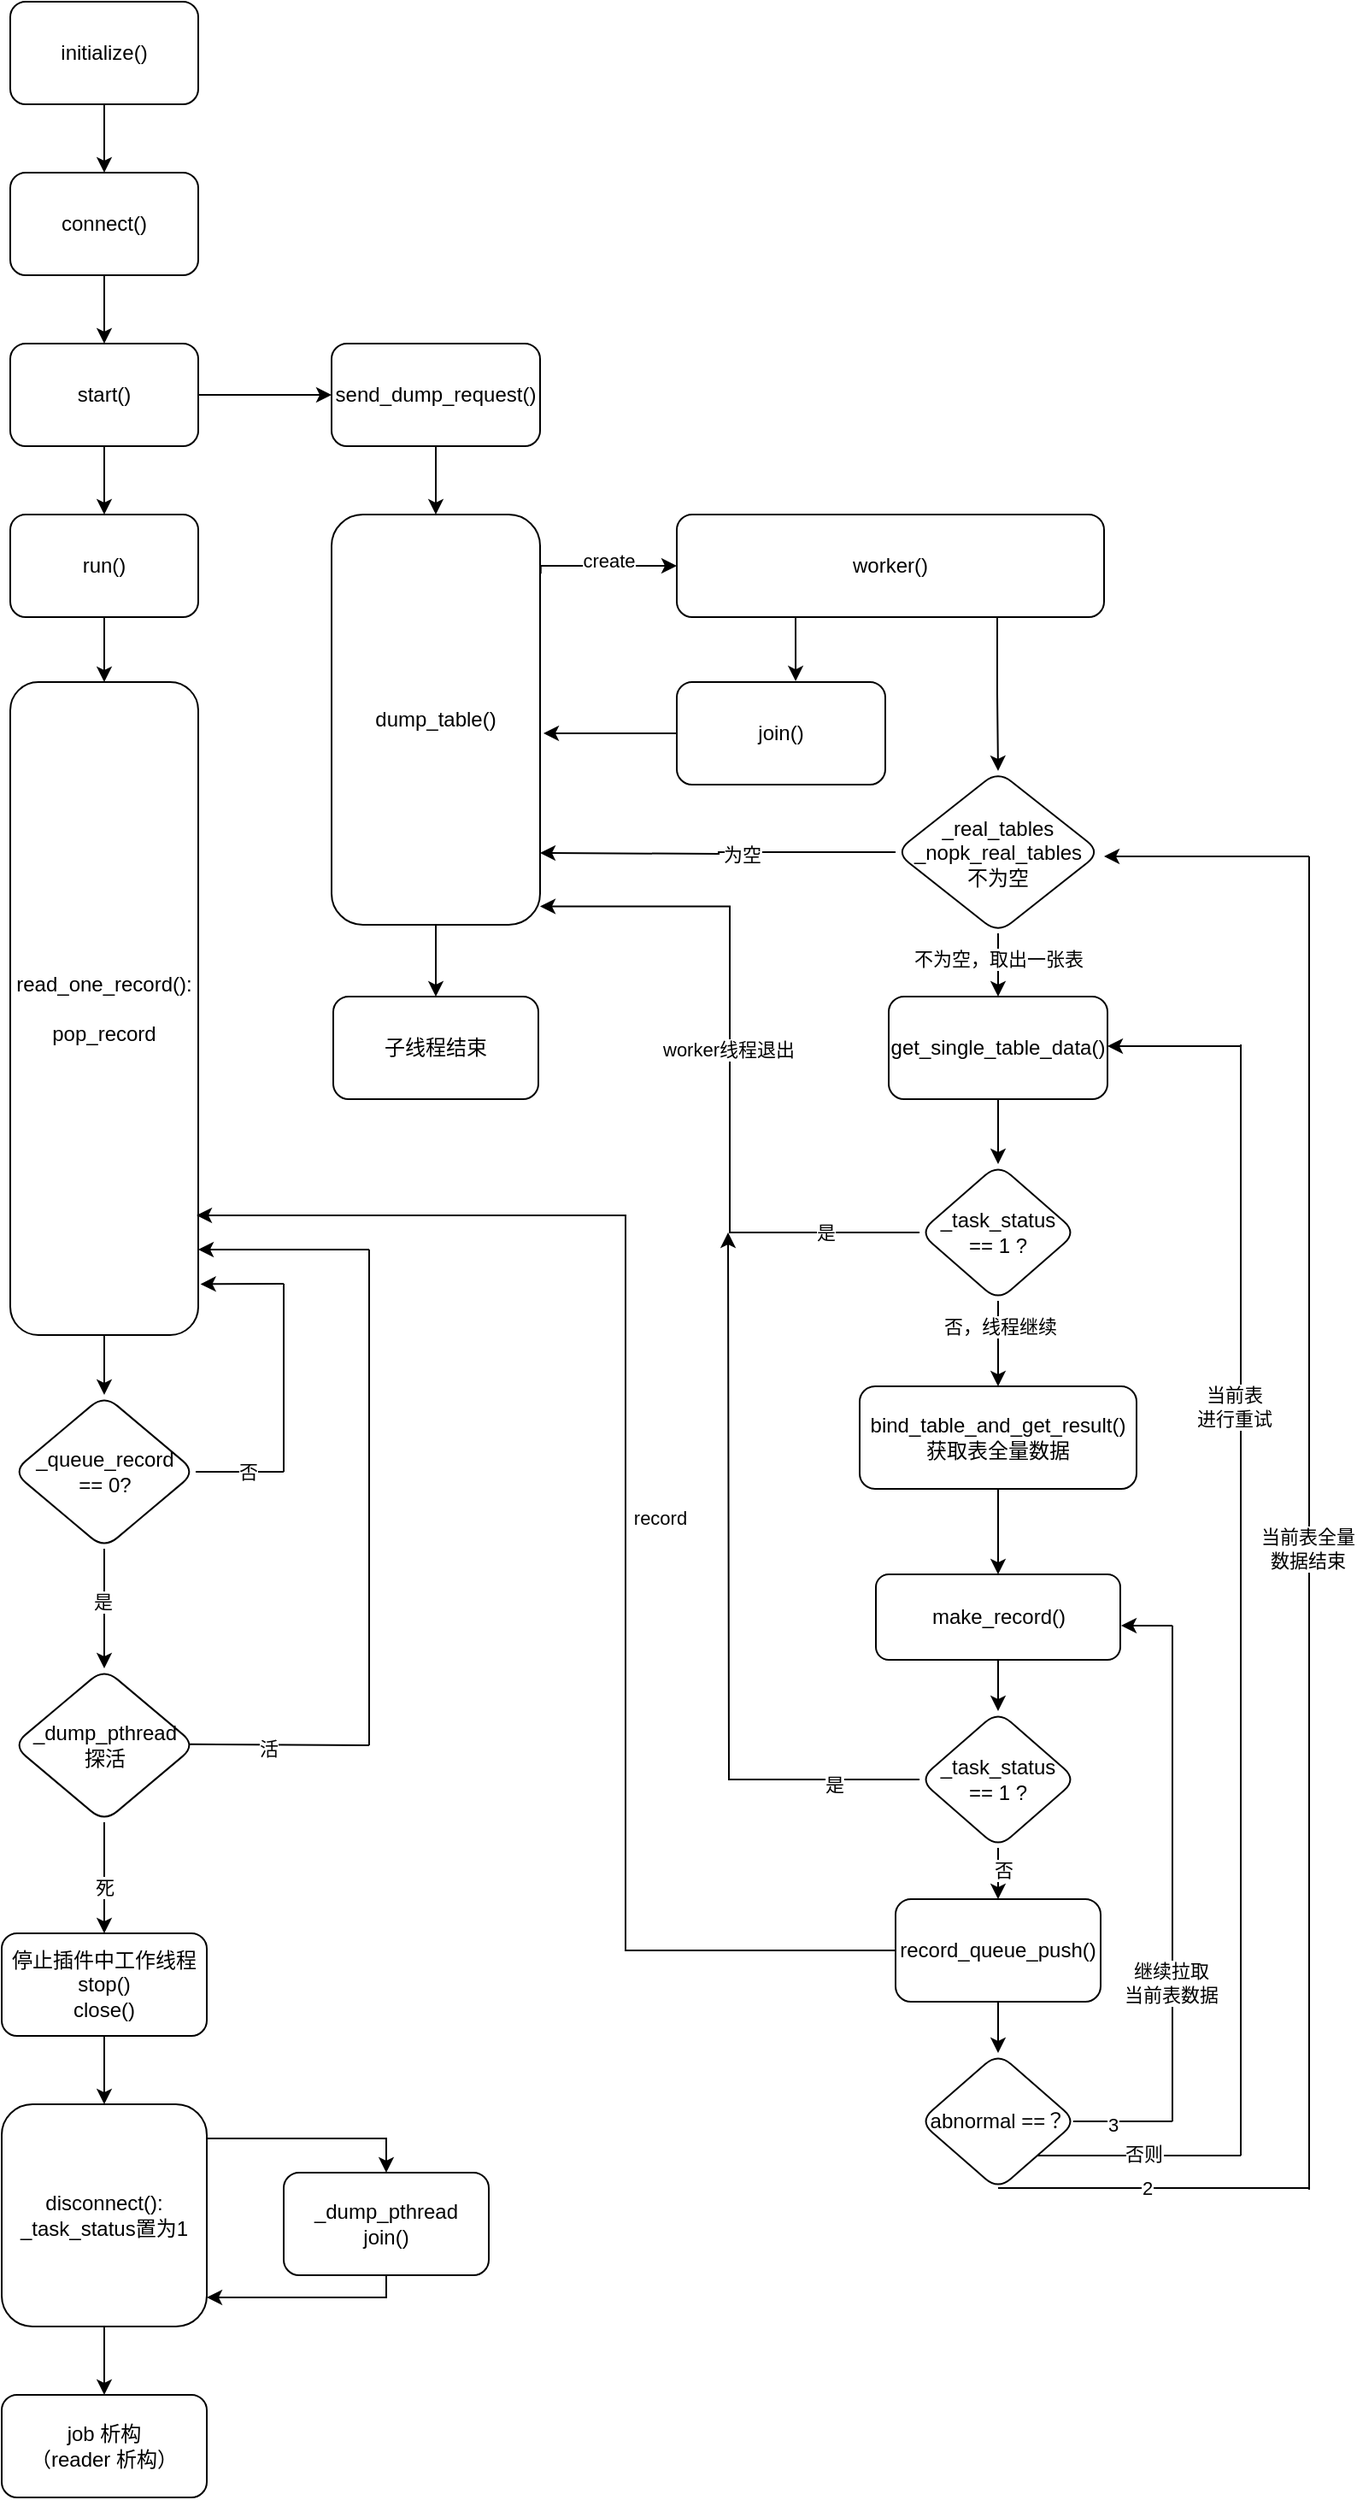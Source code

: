 <mxfile version="13.6.2" type="github">
  <diagram id="-tFmNn8upbpJzHhY9VwJ" name="Page-1">
    <mxGraphModel dx="1261" dy="712" grid="1" gridSize="10" guides="1" tooltips="1" connect="1" arrows="1" fold="1" page="1" pageScale="1" pageWidth="827" pageHeight="1169" math="0" shadow="0">
      <root>
        <mxCell id="0" />
        <mxCell id="1" parent="0" />
        <mxCell id="bfp73OwQ1fV5iFU1kIxK-5" value="" style="edgeStyle=orthogonalEdgeStyle;rounded=0;orthogonalLoop=1;jettySize=auto;html=1;" edge="1" parent="1" source="bfp73OwQ1fV5iFU1kIxK-3" target="bfp73OwQ1fV5iFU1kIxK-4">
          <mxGeometry relative="1" as="geometry" />
        </mxCell>
        <mxCell id="bfp73OwQ1fV5iFU1kIxK-3" value="initialize()" style="rounded=1;whiteSpace=wrap;html=1;" vertex="1" parent="1">
          <mxGeometry x="280" y="110" width="110" height="60" as="geometry" />
        </mxCell>
        <mxCell id="bfp73OwQ1fV5iFU1kIxK-7" value="" style="edgeStyle=orthogonalEdgeStyle;rounded=0;orthogonalLoop=1;jettySize=auto;html=1;" edge="1" parent="1" source="bfp73OwQ1fV5iFU1kIxK-4" target="bfp73OwQ1fV5iFU1kIxK-6">
          <mxGeometry relative="1" as="geometry" />
        </mxCell>
        <mxCell id="bfp73OwQ1fV5iFU1kIxK-4" value="connect()" style="rounded=1;whiteSpace=wrap;html=1;" vertex="1" parent="1">
          <mxGeometry x="280" y="210" width="110" height="60" as="geometry" />
        </mxCell>
        <mxCell id="bfp73OwQ1fV5iFU1kIxK-9" value="" style="edgeStyle=orthogonalEdgeStyle;rounded=0;orthogonalLoop=1;jettySize=auto;html=1;" edge="1" parent="1" source="bfp73OwQ1fV5iFU1kIxK-6" target="bfp73OwQ1fV5iFU1kIxK-8">
          <mxGeometry relative="1" as="geometry" />
        </mxCell>
        <mxCell id="bfp73OwQ1fV5iFU1kIxK-11" value="" style="edgeStyle=orthogonalEdgeStyle;rounded=0;orthogonalLoop=1;jettySize=auto;html=1;" edge="1" parent="1" source="bfp73OwQ1fV5iFU1kIxK-6" target="bfp73OwQ1fV5iFU1kIxK-10">
          <mxGeometry relative="1" as="geometry" />
        </mxCell>
        <mxCell id="bfp73OwQ1fV5iFU1kIxK-6" value="start()" style="rounded=1;whiteSpace=wrap;html=1;" vertex="1" parent="1">
          <mxGeometry x="280" y="310" width="110" height="60" as="geometry" />
        </mxCell>
        <mxCell id="bfp73OwQ1fV5iFU1kIxK-37" value="" style="edgeStyle=orthogonalEdgeStyle;rounded=0;orthogonalLoop=1;jettySize=auto;html=1;" edge="1" parent="1" source="bfp73OwQ1fV5iFU1kIxK-8" target="bfp73OwQ1fV5iFU1kIxK-36">
          <mxGeometry relative="1" as="geometry" />
        </mxCell>
        <mxCell id="bfp73OwQ1fV5iFU1kIxK-8" value="run()" style="rounded=1;whiteSpace=wrap;html=1;" vertex="1" parent="1">
          <mxGeometry x="280" y="410" width="110" height="60" as="geometry" />
        </mxCell>
        <mxCell id="bfp73OwQ1fV5iFU1kIxK-14" value="" style="edgeStyle=orthogonalEdgeStyle;rounded=0;orthogonalLoop=1;jettySize=auto;html=1;" edge="1" parent="1" source="bfp73OwQ1fV5iFU1kIxK-10" target="bfp73OwQ1fV5iFU1kIxK-13">
          <mxGeometry relative="1" as="geometry" />
        </mxCell>
        <mxCell id="bfp73OwQ1fV5iFU1kIxK-10" value="send_dump_request()" style="rounded=1;whiteSpace=wrap;html=1;" vertex="1" parent="1">
          <mxGeometry x="468" y="310" width="122" height="60" as="geometry" />
        </mxCell>
        <mxCell id="bfp73OwQ1fV5iFU1kIxK-22" value="" style="edgeStyle=orthogonalEdgeStyle;rounded=0;orthogonalLoop=1;jettySize=auto;html=1;exitX=1.003;exitY=0.144;exitDx=0;exitDy=0;exitPerimeter=0;" edge="1" parent="1" source="bfp73OwQ1fV5iFU1kIxK-13" target="bfp73OwQ1fV5iFU1kIxK-21">
          <mxGeometry relative="1" as="geometry">
            <Array as="points">
              <mxPoint x="590" y="440" />
            </Array>
          </mxGeometry>
        </mxCell>
        <mxCell id="bfp73OwQ1fV5iFU1kIxK-50" value="create" style="edgeLabel;html=1;align=center;verticalAlign=middle;resizable=0;points=[];" vertex="1" connectable="0" parent="bfp73OwQ1fV5iFU1kIxK-22">
          <mxGeometry x="0.044" y="3" relative="1" as="geometry">
            <mxPoint as="offset" />
          </mxGeometry>
        </mxCell>
        <mxCell id="bfp73OwQ1fV5iFU1kIxK-112" value="" style="edgeStyle=orthogonalEdgeStyle;rounded=0;orthogonalLoop=1;jettySize=auto;html=1;" edge="1" parent="1" source="bfp73OwQ1fV5iFU1kIxK-13" target="bfp73OwQ1fV5iFU1kIxK-111">
          <mxGeometry relative="1" as="geometry" />
        </mxCell>
        <mxCell id="bfp73OwQ1fV5iFU1kIxK-13" value="dump_table()" style="rounded=1;whiteSpace=wrap;html=1;" vertex="1" parent="1">
          <mxGeometry x="468" y="410" width="122" height="240" as="geometry" />
        </mxCell>
        <mxCell id="bfp73OwQ1fV5iFU1kIxK-39" style="edgeStyle=orthogonalEdgeStyle;rounded=0;orthogonalLoop=1;jettySize=auto;html=1;exitX=0.25;exitY=1;exitDx=0;exitDy=0;entryX=0.57;entryY=-0.008;entryDx=0;entryDy=0;entryPerimeter=0;" edge="1" parent="1" source="bfp73OwQ1fV5iFU1kIxK-21" target="bfp73OwQ1fV5iFU1kIxK-30">
          <mxGeometry relative="1" as="geometry" />
        </mxCell>
        <mxCell id="bfp73OwQ1fV5iFU1kIxK-47" style="edgeStyle=orthogonalEdgeStyle;rounded=0;orthogonalLoop=1;jettySize=auto;html=1;exitX=0.75;exitY=1;exitDx=0;exitDy=0;entryX=0.5;entryY=0;entryDx=0;entryDy=0;" edge="1" parent="1" source="bfp73OwQ1fV5iFU1kIxK-21" target="bfp73OwQ1fV5iFU1kIxK-45">
          <mxGeometry relative="1" as="geometry" />
        </mxCell>
        <mxCell id="bfp73OwQ1fV5iFU1kIxK-21" value="worker()" style="rounded=1;whiteSpace=wrap;html=1;" vertex="1" parent="1">
          <mxGeometry x="670" y="410" width="250" height="60" as="geometry" />
        </mxCell>
        <mxCell id="bfp73OwQ1fV5iFU1kIxK-38" style="edgeStyle=orthogonalEdgeStyle;rounded=0;orthogonalLoop=1;jettySize=auto;html=1;exitX=0;exitY=0.5;exitDx=0;exitDy=0;" edge="1" parent="1" source="bfp73OwQ1fV5iFU1kIxK-30">
          <mxGeometry relative="1" as="geometry">
            <mxPoint x="592" y="538" as="targetPoint" />
          </mxGeometry>
        </mxCell>
        <mxCell id="bfp73OwQ1fV5iFU1kIxK-30" value="join()" style="rounded=1;whiteSpace=wrap;html=1;" vertex="1" parent="1">
          <mxGeometry x="670" y="508" width="122" height="60" as="geometry" />
        </mxCell>
        <mxCell id="bfp73OwQ1fV5iFU1kIxK-54" value="" style="edgeStyle=orthogonalEdgeStyle;rounded=0;orthogonalLoop=1;jettySize=auto;html=1;" edge="1" parent="1" source="bfp73OwQ1fV5iFU1kIxK-34" target="bfp73OwQ1fV5iFU1kIxK-53">
          <mxGeometry relative="1" as="geometry" />
        </mxCell>
        <mxCell id="bfp73OwQ1fV5iFU1kIxK-34" value="get_single_table_data()" style="rounded=1;whiteSpace=wrap;html=1;" vertex="1" parent="1">
          <mxGeometry x="794" y="692" width="128" height="60" as="geometry" />
        </mxCell>
        <mxCell id="bfp73OwQ1fV5iFU1kIxK-128" value="" style="edgeStyle=orthogonalEdgeStyle;rounded=0;orthogonalLoop=1;jettySize=auto;html=1;" edge="1" parent="1" source="bfp73OwQ1fV5iFU1kIxK-36" target="bfp73OwQ1fV5iFU1kIxK-121">
          <mxGeometry relative="1" as="geometry" />
        </mxCell>
        <mxCell id="bfp73OwQ1fV5iFU1kIxK-36" value="read_one_record():&lt;br&gt;&lt;br&gt;pop_record" style="rounded=1;whiteSpace=wrap;html=1;" vertex="1" parent="1">
          <mxGeometry x="280" y="508" width="110" height="382" as="geometry" />
        </mxCell>
        <mxCell id="bfp73OwQ1fV5iFU1kIxK-48" style="edgeStyle=orthogonalEdgeStyle;rounded=0;orthogonalLoop=1;jettySize=auto;html=1;exitX=0.5;exitY=1;exitDx=0;exitDy=0;entryX=0.5;entryY=0;entryDx=0;entryDy=0;" edge="1" parent="1" source="bfp73OwQ1fV5iFU1kIxK-45" target="bfp73OwQ1fV5iFU1kIxK-34">
          <mxGeometry relative="1" as="geometry" />
        </mxCell>
        <mxCell id="bfp73OwQ1fV5iFU1kIxK-49" value="不为空，取出一张表" style="edgeLabel;html=1;align=center;verticalAlign=middle;resizable=0;points=[];" vertex="1" connectable="0" parent="bfp73OwQ1fV5iFU1kIxK-48">
          <mxGeometry x="-0.216" relative="1" as="geometry">
            <mxPoint as="offset" />
          </mxGeometry>
        </mxCell>
        <mxCell id="bfp73OwQ1fV5iFU1kIxK-51" style="edgeStyle=orthogonalEdgeStyle;rounded=0;orthogonalLoop=1;jettySize=auto;html=1;exitX=0;exitY=0.5;exitDx=0;exitDy=0;" edge="1" parent="1" source="bfp73OwQ1fV5iFU1kIxK-45">
          <mxGeometry relative="1" as="geometry">
            <mxPoint x="590" y="608" as="targetPoint" />
          </mxGeometry>
        </mxCell>
        <mxCell id="bfp73OwQ1fV5iFU1kIxK-52" value="为空" style="edgeLabel;html=1;align=center;verticalAlign=middle;resizable=0;points=[];" vertex="1" connectable="0" parent="bfp73OwQ1fV5iFU1kIxK-51">
          <mxGeometry x="0.002" y="13" relative="1" as="geometry">
            <mxPoint x="13" y="-13" as="offset" />
          </mxGeometry>
        </mxCell>
        <mxCell id="bfp73OwQ1fV5iFU1kIxK-45" value="_real_tables&lt;br&gt;_nopk_real_tables&lt;br&gt;不为空" style="rhombus;whiteSpace=wrap;html=1;rounded=1;" vertex="1" parent="1">
          <mxGeometry x="798" y="560" width="120" height="95" as="geometry" />
        </mxCell>
        <mxCell id="bfp73OwQ1fV5iFU1kIxK-55" style="edgeStyle=orthogonalEdgeStyle;rounded=0;orthogonalLoop=1;jettySize=auto;html=1;exitX=0;exitY=0.5;exitDx=0;exitDy=0;entryX=1;entryY=0.955;entryDx=0;entryDy=0;entryPerimeter=0;" edge="1" parent="1" source="bfp73OwQ1fV5iFU1kIxK-53" target="bfp73OwQ1fV5iFU1kIxK-13">
          <mxGeometry relative="1" as="geometry" />
        </mxCell>
        <mxCell id="bfp73OwQ1fV5iFU1kIxK-56" value="worker线程退出" style="edgeLabel;html=1;align=center;verticalAlign=middle;resizable=0;points=[];" vertex="1" connectable="0" parent="bfp73OwQ1fV5iFU1kIxK-55">
          <mxGeometry x="0.058" y="1" relative="1" as="geometry">
            <mxPoint as="offset" />
          </mxGeometry>
        </mxCell>
        <mxCell id="bfp73OwQ1fV5iFU1kIxK-57" value="是" style="edgeLabel;html=1;align=center;verticalAlign=middle;resizable=0;points=[];" vertex="1" connectable="0" parent="bfp73OwQ1fV5iFU1kIxK-55">
          <mxGeometry x="-0.734" relative="1" as="geometry">
            <mxPoint as="offset" />
          </mxGeometry>
        </mxCell>
        <mxCell id="bfp73OwQ1fV5iFU1kIxK-59" value="" style="edgeStyle=orthogonalEdgeStyle;rounded=0;orthogonalLoop=1;jettySize=auto;html=1;" edge="1" parent="1" source="bfp73OwQ1fV5iFU1kIxK-53" target="bfp73OwQ1fV5iFU1kIxK-58">
          <mxGeometry relative="1" as="geometry" />
        </mxCell>
        <mxCell id="bfp73OwQ1fV5iFU1kIxK-60" value="否，线程继续" style="edgeLabel;html=1;align=center;verticalAlign=middle;resizable=0;points=[];" vertex="1" connectable="0" parent="bfp73OwQ1fV5iFU1kIxK-59">
          <mxGeometry x="-0.4" y="1" relative="1" as="geometry">
            <mxPoint as="offset" />
          </mxGeometry>
        </mxCell>
        <mxCell id="bfp73OwQ1fV5iFU1kIxK-53" value="_task_status&lt;br&gt;== 1 ?" style="rhombus;whiteSpace=wrap;html=1;rounded=1;" vertex="1" parent="1">
          <mxGeometry x="812" y="790" width="92" height="80" as="geometry" />
        </mxCell>
        <mxCell id="bfp73OwQ1fV5iFU1kIxK-62" value="" style="edgeStyle=orthogonalEdgeStyle;rounded=0;orthogonalLoop=1;jettySize=auto;html=1;" edge="1" parent="1" source="bfp73OwQ1fV5iFU1kIxK-58" target="bfp73OwQ1fV5iFU1kIxK-61">
          <mxGeometry relative="1" as="geometry" />
        </mxCell>
        <mxCell id="bfp73OwQ1fV5iFU1kIxK-58" value="bind_table_and_get_result()&lt;br&gt;获取表全量数据" style="whiteSpace=wrap;html=1;rounded=1;" vertex="1" parent="1">
          <mxGeometry x="777" y="920" width="162" height="60" as="geometry" />
        </mxCell>
        <mxCell id="bfp73OwQ1fV5iFU1kIxK-64" style="edgeStyle=orthogonalEdgeStyle;rounded=0;orthogonalLoop=1;jettySize=auto;html=1;exitX=0.5;exitY=1;exitDx=0;exitDy=0;entryX=0.5;entryY=0;entryDx=0;entryDy=0;" edge="1" parent="1" source="bfp73OwQ1fV5iFU1kIxK-61" target="bfp73OwQ1fV5iFU1kIxK-63">
          <mxGeometry relative="1" as="geometry" />
        </mxCell>
        <mxCell id="bfp73OwQ1fV5iFU1kIxK-61" value="make_record()" style="whiteSpace=wrap;html=1;rounded=1;" vertex="1" parent="1">
          <mxGeometry x="786.5" y="1030" width="143" height="50" as="geometry" />
        </mxCell>
        <mxCell id="bfp73OwQ1fV5iFU1kIxK-65" style="edgeStyle=orthogonalEdgeStyle;rounded=0;orthogonalLoop=1;jettySize=auto;html=1;exitX=0;exitY=0.5;exitDx=0;exitDy=0;" edge="1" parent="1" source="bfp73OwQ1fV5iFU1kIxK-63">
          <mxGeometry relative="1" as="geometry">
            <mxPoint x="700" y="830" as="targetPoint" />
          </mxGeometry>
        </mxCell>
        <mxCell id="bfp73OwQ1fV5iFU1kIxK-66" value="是" style="edgeLabel;html=1;align=center;verticalAlign=middle;resizable=0;points=[];" vertex="1" connectable="0" parent="bfp73OwQ1fV5iFU1kIxK-65">
          <mxGeometry x="-0.768" y="3" relative="1" as="geometry">
            <mxPoint as="offset" />
          </mxGeometry>
        </mxCell>
        <mxCell id="bfp73OwQ1fV5iFU1kIxK-68" value="" style="edgeStyle=orthogonalEdgeStyle;rounded=0;orthogonalLoop=1;jettySize=auto;html=1;" edge="1" parent="1" source="bfp73OwQ1fV5iFU1kIxK-63" target="bfp73OwQ1fV5iFU1kIxK-67">
          <mxGeometry relative="1" as="geometry" />
        </mxCell>
        <mxCell id="bfp73OwQ1fV5iFU1kIxK-69" value="否" style="edgeLabel;html=1;align=center;verticalAlign=middle;resizable=0;points=[];" vertex="1" connectable="0" parent="bfp73OwQ1fV5iFU1kIxK-68">
          <mxGeometry x="0.3" y="3" relative="1" as="geometry">
            <mxPoint as="offset" />
          </mxGeometry>
        </mxCell>
        <mxCell id="bfp73OwQ1fV5iFU1kIxK-63" value="_task_status&lt;br&gt;== 1 ?" style="rhombus;whiteSpace=wrap;html=1;rounded=1;" vertex="1" parent="1">
          <mxGeometry x="812" y="1110" width="92" height="80" as="geometry" />
        </mxCell>
        <mxCell id="bfp73OwQ1fV5iFU1kIxK-71" style="edgeStyle=orthogonalEdgeStyle;rounded=0;orthogonalLoop=1;jettySize=auto;html=1;exitX=0;exitY=0.5;exitDx=0;exitDy=0;" edge="1" parent="1" source="bfp73OwQ1fV5iFU1kIxK-67">
          <mxGeometry relative="1" as="geometry">
            <mxPoint x="389" y="820" as="targetPoint" />
            <Array as="points">
              <mxPoint x="640" y="1250" />
              <mxPoint x="640" y="820" />
              <mxPoint x="389" y="820" />
            </Array>
          </mxGeometry>
        </mxCell>
        <mxCell id="bfp73OwQ1fV5iFU1kIxK-72" value="record" style="edgeLabel;html=1;align=center;verticalAlign=middle;resizable=0;points=[];" vertex="1" connectable="0" parent="bfp73OwQ1fV5iFU1kIxK-71">
          <mxGeometry x="-0.001" y="-10" relative="1" as="geometry">
            <mxPoint x="10" y="8" as="offset" />
          </mxGeometry>
        </mxCell>
        <mxCell id="bfp73OwQ1fV5iFU1kIxK-74" value="" style="edgeStyle=orthogonalEdgeStyle;rounded=0;orthogonalLoop=1;jettySize=auto;html=1;" edge="1" parent="1" source="bfp73OwQ1fV5iFU1kIxK-67" target="bfp73OwQ1fV5iFU1kIxK-73">
          <mxGeometry relative="1" as="geometry" />
        </mxCell>
        <mxCell id="bfp73OwQ1fV5iFU1kIxK-67" value="record_queue_push()" style="whiteSpace=wrap;html=1;rounded=1;" vertex="1" parent="1">
          <mxGeometry x="798" y="1220" width="120" height="60" as="geometry" />
        </mxCell>
        <mxCell id="bfp73OwQ1fV5iFU1kIxK-73" value="abnormal ==？" style="rhombus;whiteSpace=wrap;html=1;rounded=1;" vertex="1" parent="1">
          <mxGeometry x="812" y="1310" width="92" height="80" as="geometry" />
        </mxCell>
        <mxCell id="bfp73OwQ1fV5iFU1kIxK-78" value="" style="endArrow=none;html=1;exitX=0.978;exitY=0.5;exitDx=0;exitDy=0;exitPerimeter=0;" edge="1" parent="1" source="bfp73OwQ1fV5iFU1kIxK-73">
          <mxGeometry width="50" height="50" relative="1" as="geometry">
            <mxPoint x="680" y="1360" as="sourcePoint" />
            <mxPoint x="960" y="1350" as="targetPoint" />
          </mxGeometry>
        </mxCell>
        <mxCell id="bfp73OwQ1fV5iFU1kIxK-85" value="3" style="edgeLabel;html=1;align=center;verticalAlign=middle;resizable=0;points=[];" vertex="1" connectable="0" parent="bfp73OwQ1fV5iFU1kIxK-78">
          <mxGeometry x="-0.208" y="-2" relative="1" as="geometry">
            <mxPoint as="offset" />
          </mxGeometry>
        </mxCell>
        <mxCell id="bfp73OwQ1fV5iFU1kIxK-82" value="" style="endArrow=none;html=1;" edge="1" parent="1">
          <mxGeometry width="50" height="50" relative="1" as="geometry">
            <mxPoint x="960" y="1350" as="sourcePoint" />
            <mxPoint x="960" y="1060" as="targetPoint" />
          </mxGeometry>
        </mxCell>
        <mxCell id="bfp73OwQ1fV5iFU1kIxK-84" value="继续拉取&lt;br&gt;当前表数据" style="edgeLabel;html=1;align=center;verticalAlign=middle;resizable=0;points=[];" vertex="1" connectable="0" parent="bfp73OwQ1fV5iFU1kIxK-82">
          <mxGeometry x="-0.443" y="1" relative="1" as="geometry">
            <mxPoint as="offset" />
          </mxGeometry>
        </mxCell>
        <mxCell id="bfp73OwQ1fV5iFU1kIxK-83" value="" style="endArrow=classic;html=1;" edge="1" parent="1">
          <mxGeometry width="50" height="50" relative="1" as="geometry">
            <mxPoint x="960" y="1060" as="sourcePoint" />
            <mxPoint x="930" y="1060" as="targetPoint" />
          </mxGeometry>
        </mxCell>
        <mxCell id="bfp73OwQ1fV5iFU1kIxK-90" value="" style="endArrow=none;html=1;entryX=0.5;entryY=0.963;entryDx=0;entryDy=0;entryPerimeter=0;" edge="1" parent="1">
          <mxGeometry width="50" height="50" relative="1" as="geometry">
            <mxPoint x="1040" y="1389" as="sourcePoint" />
            <mxPoint x="858" y="1389.04" as="targetPoint" />
          </mxGeometry>
        </mxCell>
        <mxCell id="bfp73OwQ1fV5iFU1kIxK-91" value="2" style="edgeLabel;html=1;align=center;verticalAlign=middle;resizable=0;points=[];" vertex="1" connectable="0" parent="bfp73OwQ1fV5iFU1kIxK-90">
          <mxGeometry x="0.045" relative="1" as="geometry">
            <mxPoint as="offset" />
          </mxGeometry>
        </mxCell>
        <mxCell id="bfp73OwQ1fV5iFU1kIxK-92" value="" style="endArrow=none;html=1;" edge="1" parent="1">
          <mxGeometry width="50" height="50" relative="1" as="geometry">
            <mxPoint x="1040" y="1390" as="sourcePoint" />
            <mxPoint x="1040" y="610" as="targetPoint" />
          </mxGeometry>
        </mxCell>
        <mxCell id="bfp73OwQ1fV5iFU1kIxK-94" value="当前表全量&lt;br&gt;数据结束" style="edgeLabel;html=1;align=center;verticalAlign=middle;resizable=0;points=[];" vertex="1" connectable="0" parent="bfp73OwQ1fV5iFU1kIxK-92">
          <mxGeometry x="-0.037" y="1" relative="1" as="geometry">
            <mxPoint as="offset" />
          </mxGeometry>
        </mxCell>
        <mxCell id="bfp73OwQ1fV5iFU1kIxK-93" value="" style="endArrow=classic;html=1;" edge="1" parent="1">
          <mxGeometry width="50" height="50" relative="1" as="geometry">
            <mxPoint x="1040" y="610" as="sourcePoint" />
            <mxPoint x="920" y="610" as="targetPoint" />
          </mxGeometry>
        </mxCell>
        <mxCell id="bfp73OwQ1fV5iFU1kIxK-95" value="" style="endArrow=none;html=1;exitX=1;exitY=1;exitDx=0;exitDy=0;" edge="1" parent="1" source="bfp73OwQ1fV5iFU1kIxK-73">
          <mxGeometry width="50" height="50" relative="1" as="geometry">
            <mxPoint x="860" y="1460" as="sourcePoint" />
            <mxPoint x="1000" y="1370" as="targetPoint" />
          </mxGeometry>
        </mxCell>
        <mxCell id="bfp73OwQ1fV5iFU1kIxK-96" value="否则" style="edgeLabel;html=1;align=center;verticalAlign=middle;resizable=0;points=[];" vertex="1" connectable="0" parent="bfp73OwQ1fV5iFU1kIxK-95">
          <mxGeometry x="0.04" y="1" relative="1" as="geometry">
            <mxPoint as="offset" />
          </mxGeometry>
        </mxCell>
        <mxCell id="bfp73OwQ1fV5iFU1kIxK-97" value="" style="endArrow=none;html=1;" edge="1" parent="1">
          <mxGeometry width="50" height="50" relative="1" as="geometry">
            <mxPoint x="1000" y="1370" as="sourcePoint" />
            <mxPoint x="1000" y="720" as="targetPoint" />
          </mxGeometry>
        </mxCell>
        <mxCell id="bfp73OwQ1fV5iFU1kIxK-99" value="当前表&lt;br&gt;进行重试" style="edgeLabel;html=1;align=center;verticalAlign=middle;resizable=0;points=[];" vertex="1" connectable="0" parent="bfp73OwQ1fV5iFU1kIxK-97">
          <mxGeometry x="0.348" y="4" relative="1" as="geometry">
            <mxPoint as="offset" />
          </mxGeometry>
        </mxCell>
        <mxCell id="bfp73OwQ1fV5iFU1kIxK-98" value="" style="endArrow=classic;html=1;entryX=1;entryY=0.5;entryDx=0;entryDy=0;" edge="1" parent="1">
          <mxGeometry width="50" height="50" relative="1" as="geometry">
            <mxPoint x="1000" y="721" as="sourcePoint" />
            <mxPoint x="922" y="721" as="targetPoint" />
          </mxGeometry>
        </mxCell>
        <mxCell id="bfp73OwQ1fV5iFU1kIxK-103" value="" style="edgeStyle=orthogonalEdgeStyle;rounded=0;orthogonalLoop=1;jettySize=auto;html=1;" edge="1" parent="1" source="bfp73OwQ1fV5iFU1kIxK-100" target="bfp73OwQ1fV5iFU1kIxK-102">
          <mxGeometry relative="1" as="geometry" />
        </mxCell>
        <mxCell id="bfp73OwQ1fV5iFU1kIxK-100" value="停止插件中工作线程&lt;br&gt;stop()&lt;br&gt;close()" style="rounded=1;whiteSpace=wrap;html=1;" vertex="1" parent="1">
          <mxGeometry x="275" y="1240" width="120" height="60" as="geometry" />
        </mxCell>
        <mxCell id="bfp73OwQ1fV5iFU1kIxK-107" style="edgeStyle=orthogonalEdgeStyle;rounded=0;orthogonalLoop=1;jettySize=auto;html=1;exitX=1;exitY=0.25;exitDx=0;exitDy=0;entryX=0.5;entryY=0;entryDx=0;entryDy=0;" edge="1" parent="1" source="bfp73OwQ1fV5iFU1kIxK-102" target="bfp73OwQ1fV5iFU1kIxK-105">
          <mxGeometry relative="1" as="geometry">
            <Array as="points">
              <mxPoint x="395" y="1360" />
              <mxPoint x="500" y="1360" />
            </Array>
          </mxGeometry>
        </mxCell>
        <mxCell id="bfp73OwQ1fV5iFU1kIxK-110" value="" style="edgeStyle=orthogonalEdgeStyle;rounded=0;orthogonalLoop=1;jettySize=auto;html=1;" edge="1" parent="1" source="bfp73OwQ1fV5iFU1kIxK-102" target="bfp73OwQ1fV5iFU1kIxK-109">
          <mxGeometry relative="1" as="geometry" />
        </mxCell>
        <mxCell id="bfp73OwQ1fV5iFU1kIxK-102" value="&lt;span&gt;disconnect():&lt;br&gt;_task_status置为1&lt;br&gt;&lt;/span&gt;" style="whiteSpace=wrap;html=1;rounded=1;" vertex="1" parent="1">
          <mxGeometry x="275" y="1340" width="120" height="130" as="geometry" />
        </mxCell>
        <mxCell id="bfp73OwQ1fV5iFU1kIxK-108" style="edgeStyle=orthogonalEdgeStyle;rounded=0;orthogonalLoop=1;jettySize=auto;html=1;exitX=0.5;exitY=1;exitDx=0;exitDy=0;entryX=1;entryY=0.869;entryDx=0;entryDy=0;entryPerimeter=0;" edge="1" parent="1" source="bfp73OwQ1fV5iFU1kIxK-105" target="bfp73OwQ1fV5iFU1kIxK-102">
          <mxGeometry relative="1" as="geometry">
            <Array as="points">
              <mxPoint x="500" y="1453" />
            </Array>
          </mxGeometry>
        </mxCell>
        <mxCell id="bfp73OwQ1fV5iFU1kIxK-105" value="_dump_pthread&lt;br&gt;join()" style="whiteSpace=wrap;html=1;rounded=1;" vertex="1" parent="1">
          <mxGeometry x="440" y="1380" width="120" height="60" as="geometry" />
        </mxCell>
        <mxCell id="bfp73OwQ1fV5iFU1kIxK-109" value="job 析构&lt;br&gt;（reader 析构）" style="rounded=1;whiteSpace=wrap;html=1;" vertex="1" parent="1">
          <mxGeometry x="275" y="1510" width="120" height="60" as="geometry" />
        </mxCell>
        <mxCell id="bfp73OwQ1fV5iFU1kIxK-111" value="子线程结束" style="rounded=1;whiteSpace=wrap;html=1;" vertex="1" parent="1">
          <mxGeometry x="469" y="692" width="120" height="60" as="geometry" />
        </mxCell>
        <mxCell id="bfp73OwQ1fV5iFU1kIxK-130" value="" style="edgeStyle=orthogonalEdgeStyle;rounded=0;orthogonalLoop=1;jettySize=auto;html=1;" edge="1" parent="1" source="bfp73OwQ1fV5iFU1kIxK-114" target="bfp73OwQ1fV5iFU1kIxK-100">
          <mxGeometry relative="1" as="geometry" />
        </mxCell>
        <mxCell id="bfp73OwQ1fV5iFU1kIxK-131" value="死" style="edgeLabel;html=1;align=center;verticalAlign=middle;resizable=0;points=[];" vertex="1" connectable="0" parent="bfp73OwQ1fV5iFU1kIxK-130">
          <mxGeometry x="0.167" relative="1" as="geometry">
            <mxPoint as="offset" />
          </mxGeometry>
        </mxCell>
        <mxCell id="bfp73OwQ1fV5iFU1kIxK-114" value="_dump_pthread&lt;br&gt;探活" style="rhombus;whiteSpace=wrap;html=1;rounded=1;" vertex="1" parent="1">
          <mxGeometry x="281.5" y="1085" width="107" height="90" as="geometry" />
        </mxCell>
        <mxCell id="bfp73OwQ1fV5iFU1kIxK-123" value="" style="edgeStyle=orthogonalEdgeStyle;rounded=0;orthogonalLoop=1;jettySize=auto;html=1;" edge="1" parent="1" source="bfp73OwQ1fV5iFU1kIxK-121" target="bfp73OwQ1fV5iFU1kIxK-114">
          <mxGeometry relative="1" as="geometry" />
        </mxCell>
        <mxCell id="bfp73OwQ1fV5iFU1kIxK-124" value="是" style="edgeLabel;html=1;align=center;verticalAlign=middle;resizable=0;points=[];" vertex="1" connectable="0" parent="bfp73OwQ1fV5iFU1kIxK-123">
          <mxGeometry x="-0.125" y="-1" relative="1" as="geometry">
            <mxPoint as="offset" />
          </mxGeometry>
        </mxCell>
        <mxCell id="bfp73OwQ1fV5iFU1kIxK-121" value="_queue_record&lt;br&gt;== 0?" style="rhombus;whiteSpace=wrap;html=1;rounded=1;" vertex="1" parent="1">
          <mxGeometry x="281.5" y="925" width="107" height="90" as="geometry" />
        </mxCell>
        <mxCell id="bfp73OwQ1fV5iFU1kIxK-132" value="" style="endArrow=none;html=1;exitX=1;exitY=0.5;exitDx=0;exitDy=0;" edge="1" parent="1" source="bfp73OwQ1fV5iFU1kIxK-121">
          <mxGeometry width="50" height="50" relative="1" as="geometry">
            <mxPoint x="490" y="1020" as="sourcePoint" />
            <mxPoint x="440" y="970" as="targetPoint" />
          </mxGeometry>
        </mxCell>
        <mxCell id="bfp73OwQ1fV5iFU1kIxK-137" value="否" style="edgeLabel;html=1;align=center;verticalAlign=middle;resizable=0;points=[];" vertex="1" connectable="0" parent="bfp73OwQ1fV5iFU1kIxK-132">
          <mxGeometry x="0.184" y="1" relative="1" as="geometry">
            <mxPoint y="1" as="offset" />
          </mxGeometry>
        </mxCell>
        <mxCell id="bfp73OwQ1fV5iFU1kIxK-134" value="" style="endArrow=none;html=1;" edge="1" parent="1">
          <mxGeometry width="50" height="50" relative="1" as="geometry">
            <mxPoint x="440" y="970" as="sourcePoint" />
            <mxPoint x="440" y="860" as="targetPoint" />
          </mxGeometry>
        </mxCell>
        <mxCell id="bfp73OwQ1fV5iFU1kIxK-135" value="" style="endArrow=classic;html=1;entryX=1.012;entryY=0.922;entryDx=0;entryDy=0;entryPerimeter=0;" edge="1" parent="1" target="bfp73OwQ1fV5iFU1kIxK-36">
          <mxGeometry width="50" height="50" relative="1" as="geometry">
            <mxPoint x="440" y="860" as="sourcePoint" />
            <mxPoint x="500" y="860" as="targetPoint" />
          </mxGeometry>
        </mxCell>
        <mxCell id="bfp73OwQ1fV5iFU1kIxK-139" value="" style="endArrow=none;html=1;exitX=0.967;exitY=0.493;exitDx=0;exitDy=0;exitPerimeter=0;" edge="1" parent="1" source="bfp73OwQ1fV5iFU1kIxK-114">
          <mxGeometry width="50" height="50" relative="1" as="geometry">
            <mxPoint x="390" y="1131" as="sourcePoint" />
            <mxPoint x="490" y="1130" as="targetPoint" />
          </mxGeometry>
        </mxCell>
        <mxCell id="bfp73OwQ1fV5iFU1kIxK-142" value="活" style="edgeLabel;html=1;align=center;verticalAlign=middle;resizable=0;points=[];" vertex="1" connectable="0" parent="bfp73OwQ1fV5iFU1kIxK-139">
          <mxGeometry x="-0.123" y="-2" relative="1" as="geometry">
            <mxPoint as="offset" />
          </mxGeometry>
        </mxCell>
        <mxCell id="bfp73OwQ1fV5iFU1kIxK-140" value="" style="endArrow=none;html=1;" edge="1" parent="1">
          <mxGeometry width="50" height="50" relative="1" as="geometry">
            <mxPoint x="490" y="1130" as="sourcePoint" />
            <mxPoint x="490" y="840" as="targetPoint" />
          </mxGeometry>
        </mxCell>
        <mxCell id="bfp73OwQ1fV5iFU1kIxK-141" value="" style="endArrow=classic;html=1;entryX=1;entryY=0.869;entryDx=0;entryDy=0;entryPerimeter=0;" edge="1" parent="1" target="bfp73OwQ1fV5iFU1kIxK-36">
          <mxGeometry width="50" height="50" relative="1" as="geometry">
            <mxPoint x="490" y="840" as="sourcePoint" />
            <mxPoint x="560" y="850" as="targetPoint" />
          </mxGeometry>
        </mxCell>
      </root>
    </mxGraphModel>
  </diagram>
</mxfile>
